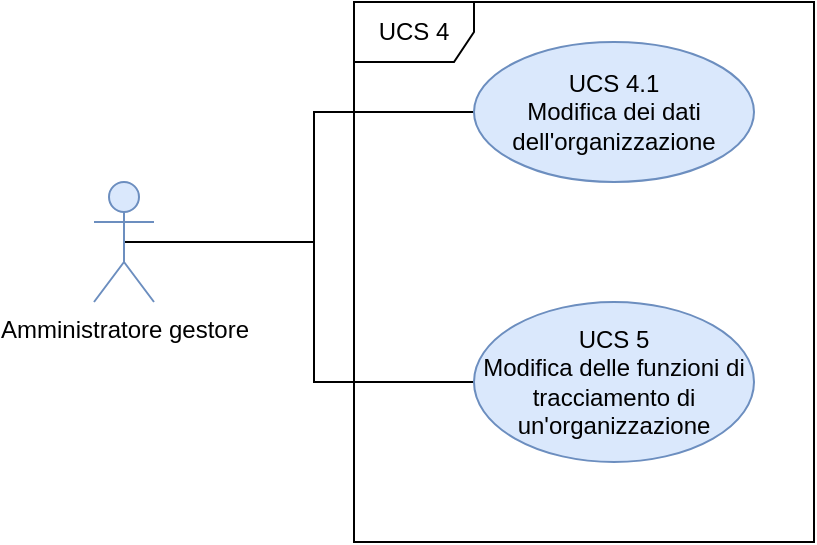 <mxfile version="12.4.8" type="google"><diagram id="_nr2OgR0dUfLxPIBh4Ku" name="Page-1"><mxGraphModel dx="2377" dy="787" grid="1" gridSize="10" guides="1" tooltips="1" connect="1" arrows="1" fold="1" page="1" pageScale="1" pageWidth="827" pageHeight="1169" math="0" shadow="0"><root><mxCell id="0"/><mxCell id="1" parent="0"/><mxCell id="-efNrU_87PF0cv-lr_qZ-2" style="edgeStyle=orthogonalEdgeStyle;rounded=0;orthogonalLoop=1;jettySize=auto;html=1;entryX=0;entryY=0.5;entryDx=0;entryDy=0;endArrow=none;endFill=0;" edge="1" parent="1" source="hOM0fP-9XLG2WQnrnWKS-2" target="hOM0fP-9XLG2WQnrnWKS-6"><mxGeometry relative="1" as="geometry"/></mxCell><mxCell id="-efNrU_87PF0cv-lr_qZ-3" style="edgeStyle=orthogonalEdgeStyle;rounded=0;orthogonalLoop=1;jettySize=auto;html=1;entryX=0;entryY=0.5;entryDx=0;entryDy=0;exitX=0.5;exitY=0.5;exitDx=0;exitDy=0;exitPerimeter=0;endArrow=none;endFill=0;" edge="1" parent="1" source="hOM0fP-9XLG2WQnrnWKS-2" target="hOM0fP-9XLG2WQnrnWKS-7"><mxGeometry relative="1" as="geometry"/></mxCell><mxCell id="hOM0fP-9XLG2WQnrnWKS-2" value="Amministratore gestore" style="shape=umlActor;verticalLabelPosition=bottom;labelBackgroundColor=#ffffff;verticalAlign=top;html=1;outlineConnect=0;fillColor=#dae8fc;strokeColor=#6c8ebf;" parent="1" vertex="1"><mxGeometry x="40" y="150" width="30" height="60" as="geometry"/></mxCell><mxCell id="hOM0fP-9XLG2WQnrnWKS-5" value="UCS 4" style="shape=umlFrame;whiteSpace=wrap;html=1;" parent="1" vertex="1"><mxGeometry x="170" y="60" width="230" height="270" as="geometry"/></mxCell><mxCell id="hOM0fP-9XLG2WQnrnWKS-6" value="UCS 4.1&lt;br&gt;Modifica dei dati dell'organizzazione" style="ellipse;whiteSpace=wrap;html=1;fillColor=#dae8fc;strokeColor=#6c8ebf;" parent="1" vertex="1"><mxGeometry x="230" y="80" width="140" height="70" as="geometry"/></mxCell><mxCell id="hOM0fP-9XLG2WQnrnWKS-7" value="UCS 5&lt;br&gt;Modifica delle funzioni di tracciamento di un'organizzazione" style="ellipse;whiteSpace=wrap;html=1;fillColor=#dae8fc;strokeColor=#6c8ebf;" parent="1" vertex="1"><mxGeometry x="230" y="210" width="140" height="80" as="geometry"/></mxCell></root></mxGraphModel></diagram></mxfile>
